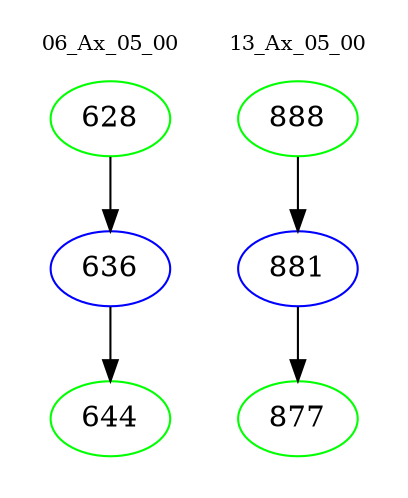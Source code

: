 digraph{
subgraph cluster_0 {
color = white
label = "06_Ax_05_00";
fontsize=10;
T0_628 [label="628", color="green"]
T0_628 -> T0_636 [color="black"]
T0_636 [label="636", color="blue"]
T0_636 -> T0_644 [color="black"]
T0_644 [label="644", color="green"]
}
subgraph cluster_1 {
color = white
label = "13_Ax_05_00";
fontsize=10;
T1_888 [label="888", color="green"]
T1_888 -> T1_881 [color="black"]
T1_881 [label="881", color="blue"]
T1_881 -> T1_877 [color="black"]
T1_877 [label="877", color="green"]
}
}

